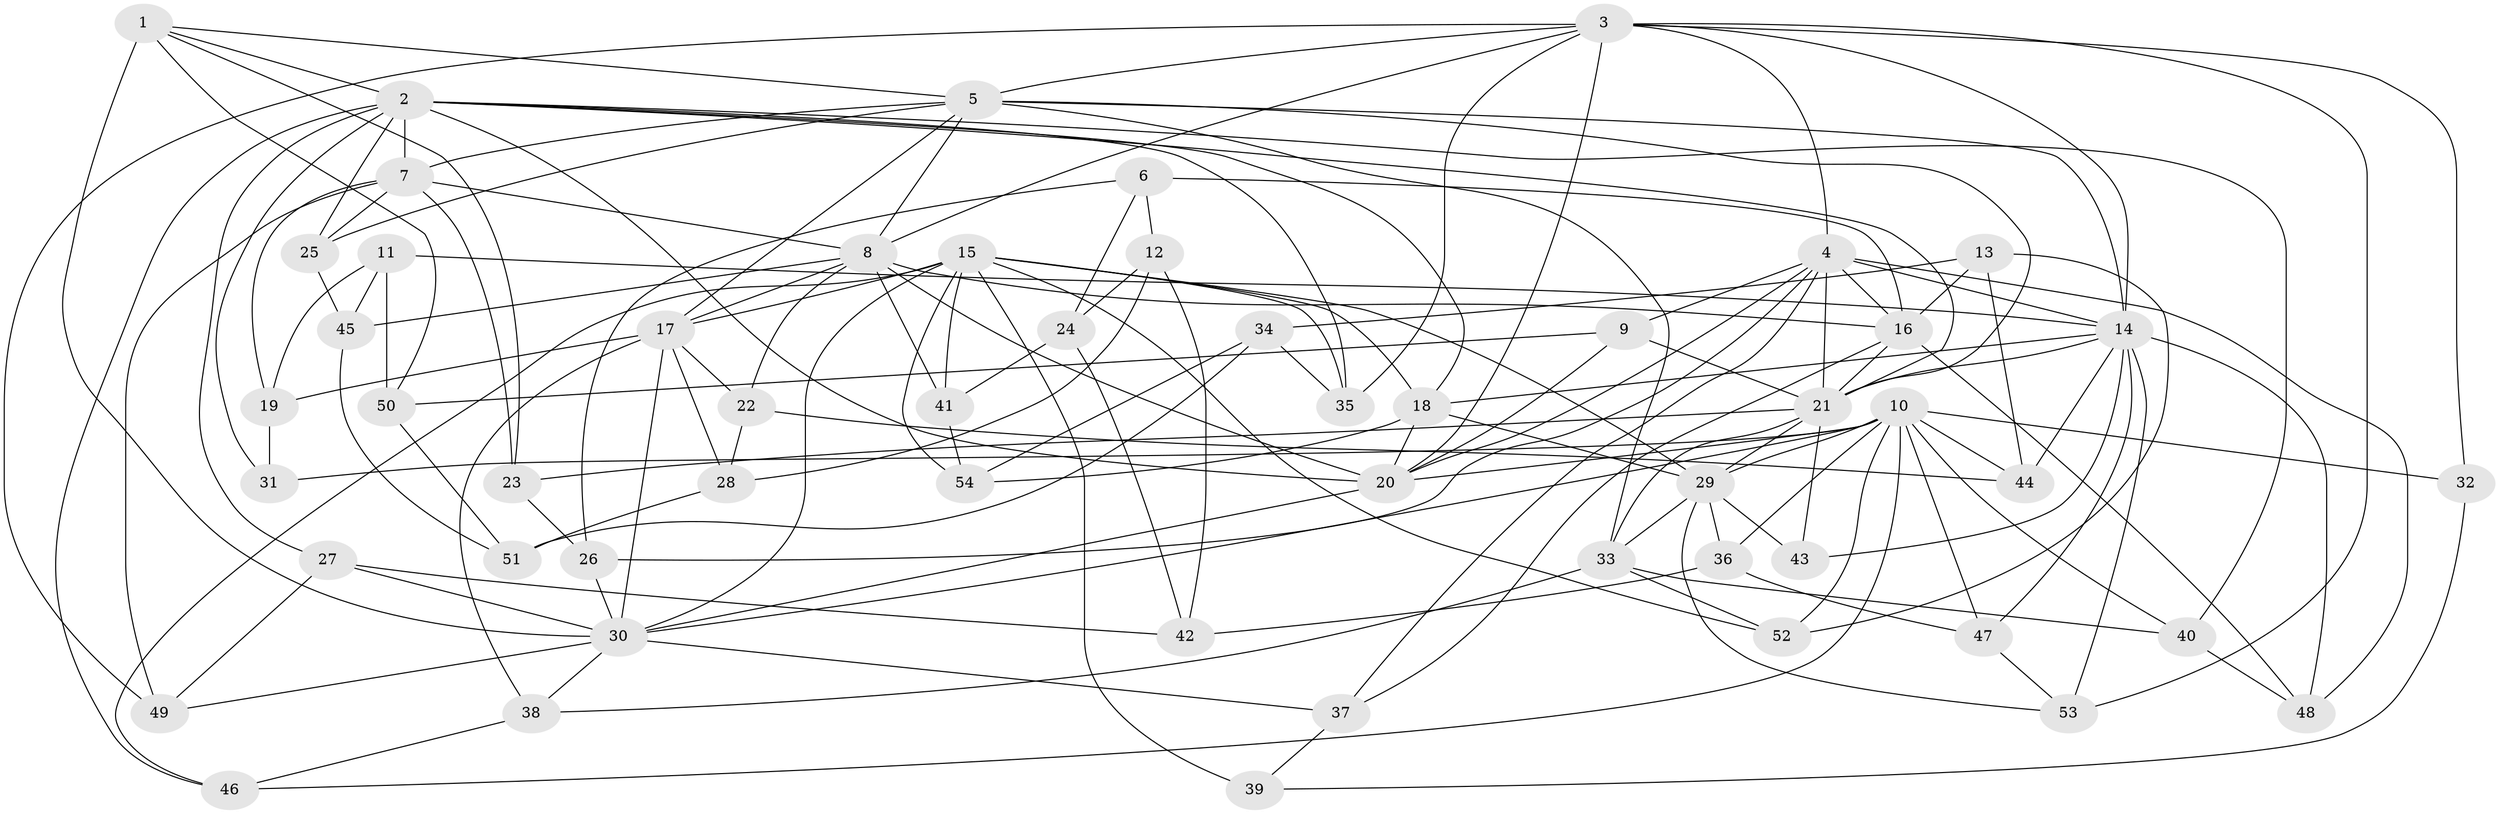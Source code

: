 // original degree distribution, {4: 1.0}
// Generated by graph-tools (version 1.1) at 2025/54/03/04/25 22:54:03]
// undirected, 54 vertices, 147 edges
graph export_dot {
  node [color=gray90,style=filled];
  1;
  2;
  3;
  4;
  5;
  6;
  7;
  8;
  9;
  10;
  11;
  12;
  13;
  14;
  15;
  16;
  17;
  18;
  19;
  20;
  21;
  22;
  23;
  24;
  25;
  26;
  27;
  28;
  29;
  30;
  31;
  32;
  33;
  34;
  35;
  36;
  37;
  38;
  39;
  40;
  41;
  42;
  43;
  44;
  45;
  46;
  47;
  48;
  49;
  50;
  51;
  52;
  53;
  54;
  1 -- 2 [weight=1.0];
  1 -- 5 [weight=1.0];
  1 -- 23 [weight=1.0];
  1 -- 30 [weight=2.0];
  1 -- 50 [weight=1.0];
  2 -- 7 [weight=2.0];
  2 -- 18 [weight=1.0];
  2 -- 20 [weight=1.0];
  2 -- 21 [weight=1.0];
  2 -- 25 [weight=1.0];
  2 -- 27 [weight=1.0];
  2 -- 31 [weight=1.0];
  2 -- 35 [weight=1.0];
  2 -- 40 [weight=1.0];
  2 -- 46 [weight=1.0];
  3 -- 4 [weight=1.0];
  3 -- 5 [weight=2.0];
  3 -- 8 [weight=2.0];
  3 -- 14 [weight=1.0];
  3 -- 20 [weight=1.0];
  3 -- 32 [weight=2.0];
  3 -- 35 [weight=1.0];
  3 -- 49 [weight=1.0];
  3 -- 53 [weight=1.0];
  4 -- 9 [weight=1.0];
  4 -- 14 [weight=1.0];
  4 -- 16 [weight=2.0];
  4 -- 20 [weight=1.0];
  4 -- 21 [weight=1.0];
  4 -- 26 [weight=1.0];
  4 -- 37 [weight=1.0];
  4 -- 48 [weight=1.0];
  5 -- 7 [weight=1.0];
  5 -- 8 [weight=1.0];
  5 -- 14 [weight=1.0];
  5 -- 17 [weight=2.0];
  5 -- 21 [weight=1.0];
  5 -- 25 [weight=1.0];
  5 -- 33 [weight=2.0];
  6 -- 12 [weight=1.0];
  6 -- 16 [weight=1.0];
  6 -- 24 [weight=1.0];
  6 -- 26 [weight=1.0];
  7 -- 8 [weight=1.0];
  7 -- 19 [weight=1.0];
  7 -- 23 [weight=1.0];
  7 -- 25 [weight=1.0];
  7 -- 49 [weight=1.0];
  8 -- 16 [weight=1.0];
  8 -- 17 [weight=1.0];
  8 -- 20 [weight=1.0];
  8 -- 22 [weight=1.0];
  8 -- 41 [weight=1.0];
  8 -- 45 [weight=1.0];
  9 -- 20 [weight=1.0];
  9 -- 21 [weight=1.0];
  9 -- 50 [weight=1.0];
  10 -- 20 [weight=1.0];
  10 -- 29 [weight=1.0];
  10 -- 30 [weight=1.0];
  10 -- 31 [weight=2.0];
  10 -- 32 [weight=1.0];
  10 -- 36 [weight=1.0];
  10 -- 40 [weight=1.0];
  10 -- 44 [weight=1.0];
  10 -- 46 [weight=1.0];
  10 -- 47 [weight=1.0];
  10 -- 52 [weight=1.0];
  11 -- 14 [weight=1.0];
  11 -- 19 [weight=1.0];
  11 -- 45 [weight=1.0];
  11 -- 50 [weight=1.0];
  12 -- 24 [weight=1.0];
  12 -- 28 [weight=1.0];
  12 -- 42 [weight=1.0];
  13 -- 16 [weight=1.0];
  13 -- 34 [weight=1.0];
  13 -- 44 [weight=1.0];
  13 -- 52 [weight=1.0];
  14 -- 18 [weight=1.0];
  14 -- 21 [weight=1.0];
  14 -- 43 [weight=2.0];
  14 -- 44 [weight=1.0];
  14 -- 47 [weight=1.0];
  14 -- 48 [weight=1.0];
  14 -- 53 [weight=1.0];
  15 -- 17 [weight=1.0];
  15 -- 18 [weight=1.0];
  15 -- 29 [weight=2.0];
  15 -- 30 [weight=1.0];
  15 -- 35 [weight=1.0];
  15 -- 39 [weight=2.0];
  15 -- 41 [weight=1.0];
  15 -- 46 [weight=1.0];
  15 -- 52 [weight=1.0];
  15 -- 54 [weight=1.0];
  16 -- 21 [weight=1.0];
  16 -- 37 [weight=1.0];
  16 -- 48 [weight=1.0];
  17 -- 19 [weight=1.0];
  17 -- 22 [weight=1.0];
  17 -- 28 [weight=1.0];
  17 -- 30 [weight=2.0];
  17 -- 38 [weight=1.0];
  18 -- 20 [weight=1.0];
  18 -- 29 [weight=1.0];
  18 -- 54 [weight=1.0];
  19 -- 31 [weight=1.0];
  20 -- 30 [weight=1.0];
  21 -- 23 [weight=1.0];
  21 -- 29 [weight=1.0];
  21 -- 33 [weight=1.0];
  21 -- 43 [weight=1.0];
  22 -- 28 [weight=1.0];
  22 -- 44 [weight=1.0];
  23 -- 26 [weight=1.0];
  24 -- 41 [weight=1.0];
  24 -- 42 [weight=1.0];
  25 -- 45 [weight=1.0];
  26 -- 30 [weight=1.0];
  27 -- 30 [weight=1.0];
  27 -- 42 [weight=1.0];
  27 -- 49 [weight=1.0];
  28 -- 51 [weight=1.0];
  29 -- 33 [weight=2.0];
  29 -- 36 [weight=1.0];
  29 -- 43 [weight=1.0];
  29 -- 53 [weight=1.0];
  30 -- 37 [weight=1.0];
  30 -- 38 [weight=1.0];
  30 -- 49 [weight=1.0];
  32 -- 39 [weight=1.0];
  33 -- 38 [weight=1.0];
  33 -- 40 [weight=1.0];
  33 -- 52 [weight=1.0];
  34 -- 35 [weight=1.0];
  34 -- 51 [weight=1.0];
  34 -- 54 [weight=1.0];
  36 -- 42 [weight=1.0];
  36 -- 47 [weight=1.0];
  37 -- 39 [weight=1.0];
  38 -- 46 [weight=1.0];
  40 -- 48 [weight=1.0];
  41 -- 54 [weight=1.0];
  45 -- 51 [weight=1.0];
  47 -- 53 [weight=1.0];
  50 -- 51 [weight=1.0];
}
